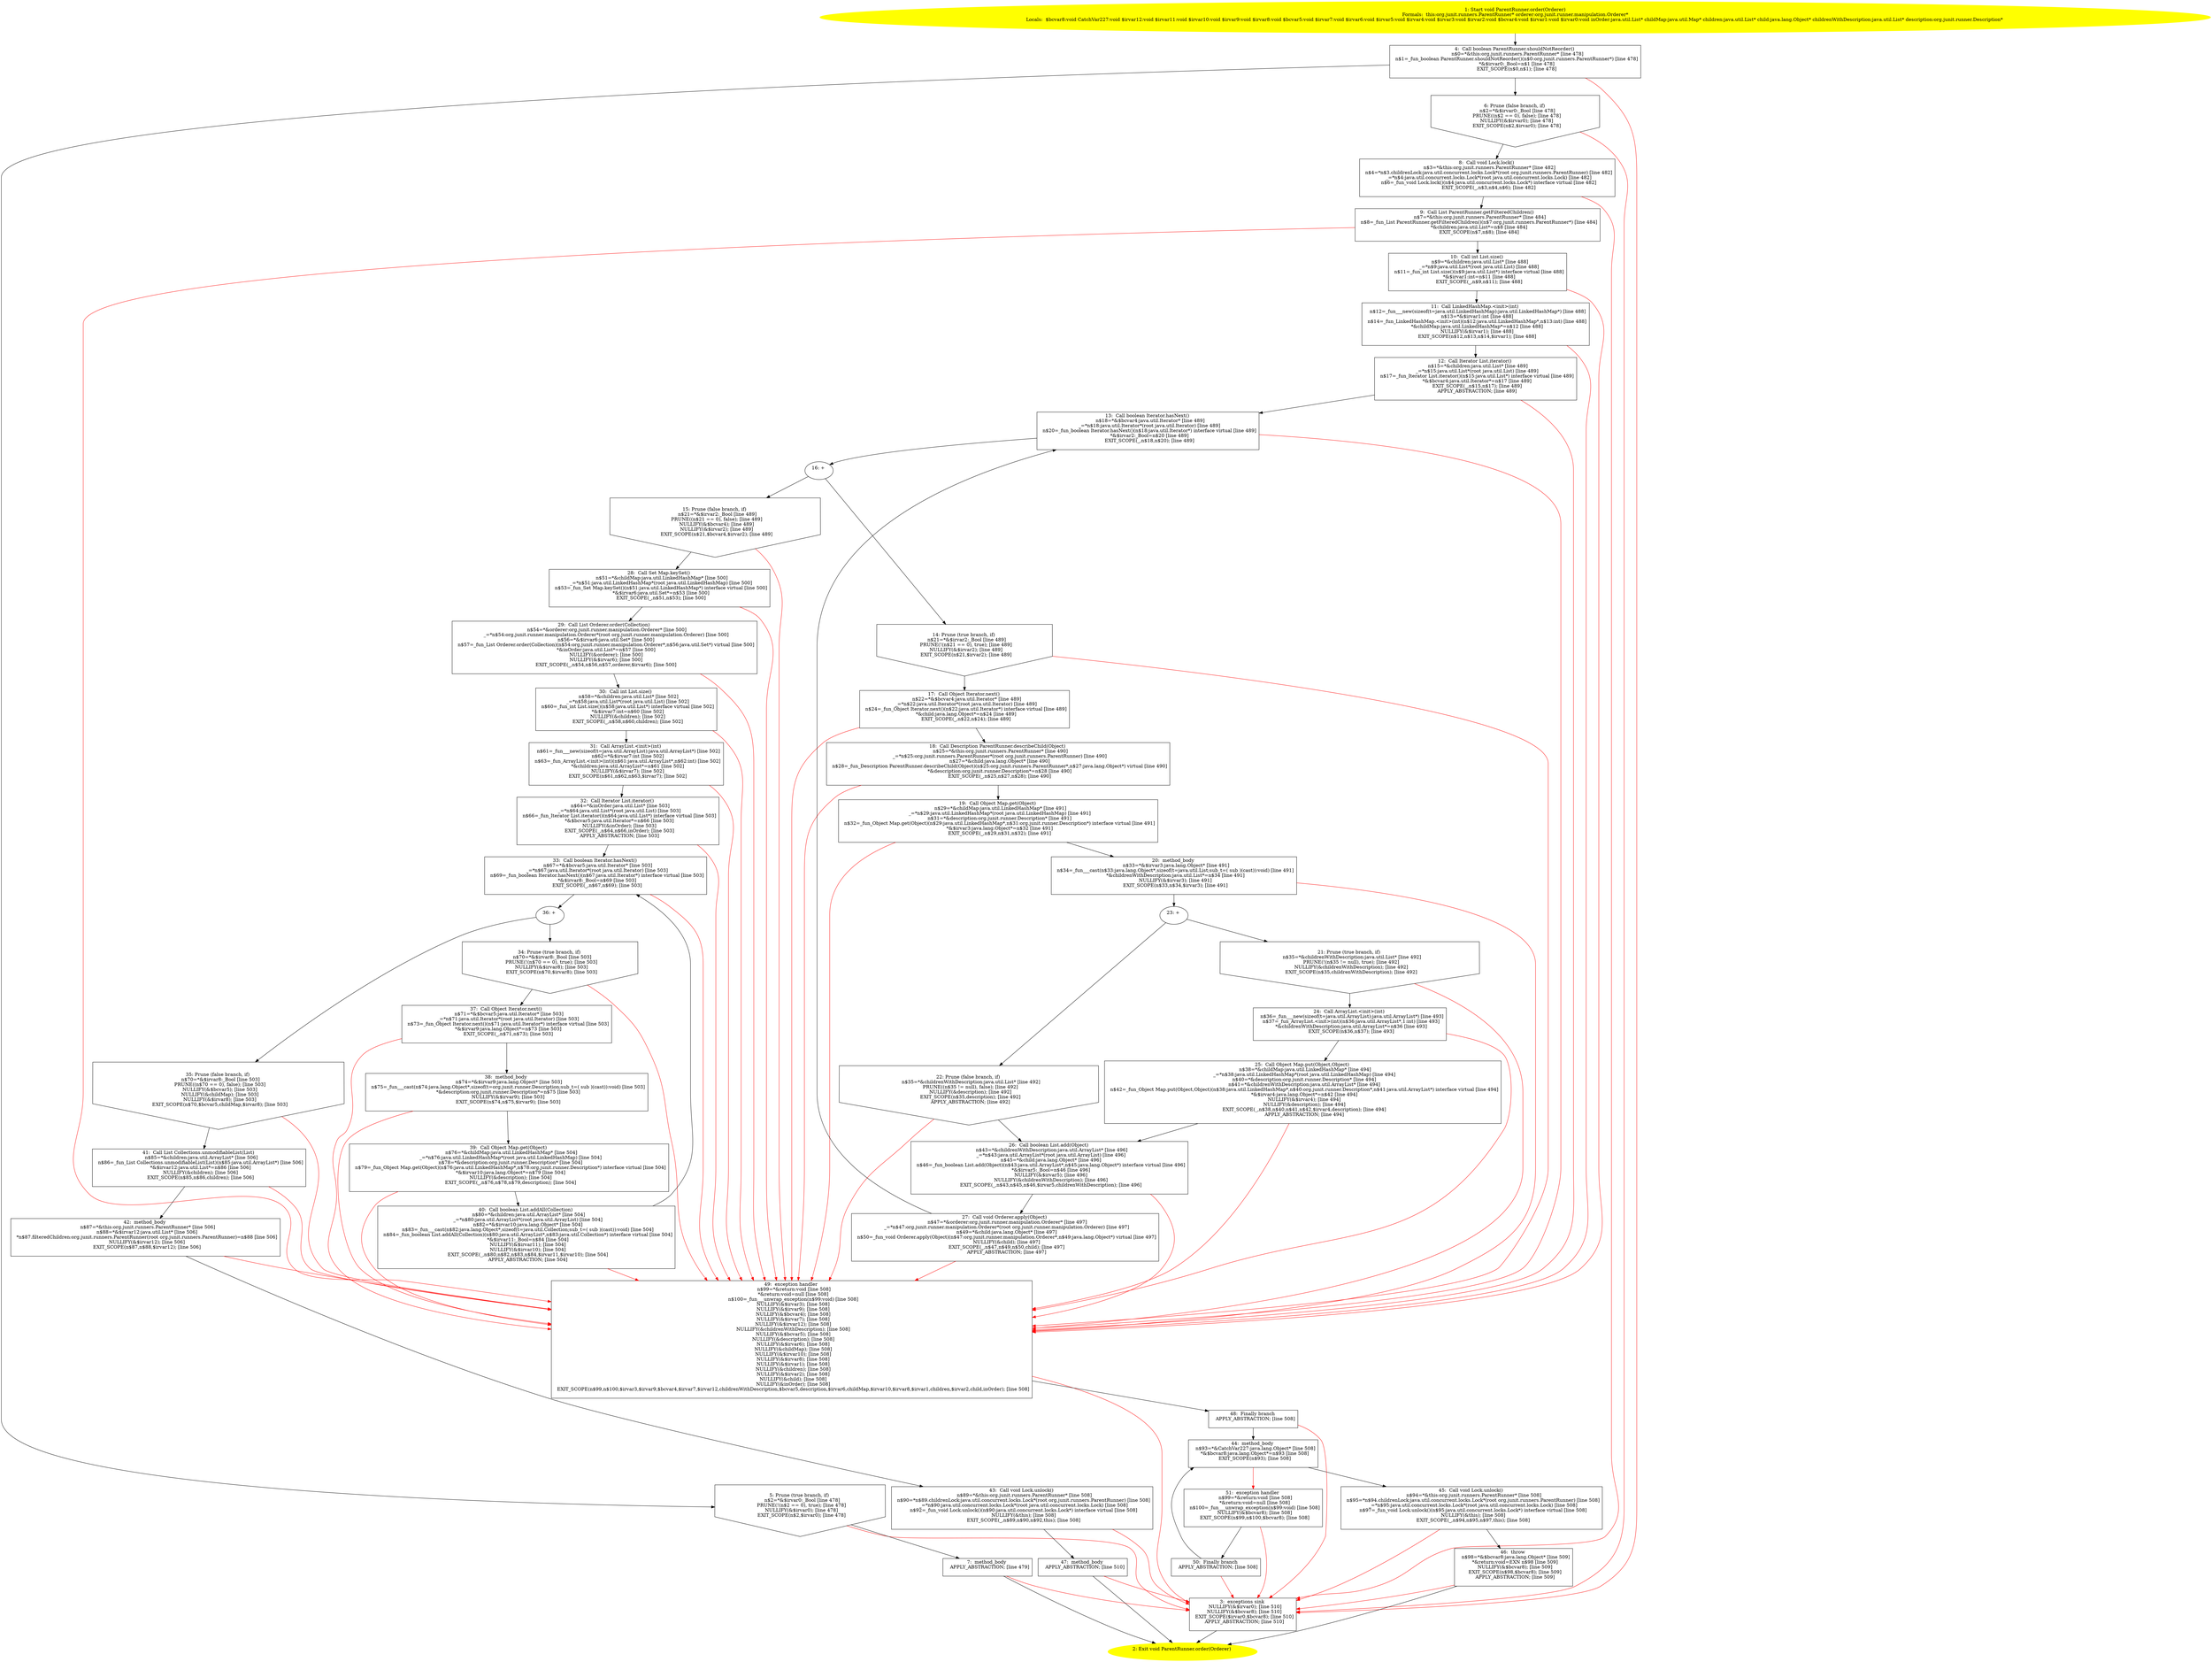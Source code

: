 /* @generated */
digraph cfg {
"org.junit.runners.ParentRunner.order(org.junit.runner.manipulation.Orderer):void.9c5dd91ccbf00e1aa514ee0bdcd49407_1" [label="1: Start void ParentRunner.order(Orderer)\nFormals:  this:org.junit.runners.ParentRunner* orderer:org.junit.runner.manipulation.Orderer*\nLocals:  $bcvar8:void CatchVar227:void $irvar12:void $irvar11:void $irvar10:void $irvar9:void $irvar8:void $bcvar5:void $irvar7:void $irvar6:void $irvar5:void $irvar4:void $irvar3:void $irvar2:void $bcvar4:void $irvar1:void $irvar0:void inOrder:java.util.List* childMap:java.util.Map* children:java.util.List* child:java.lang.Object* childrenWithDescription:java.util.List* description:org.junit.runner.Description* \n  " color=yellow style=filled]
	

	 "org.junit.runners.ParentRunner.order(org.junit.runner.manipulation.Orderer):void.9c5dd91ccbf00e1aa514ee0bdcd49407_1" -> "org.junit.runners.ParentRunner.order(org.junit.runner.manipulation.Orderer):void.9c5dd91ccbf00e1aa514ee0bdcd49407_4" ;
"org.junit.runners.ParentRunner.order(org.junit.runner.manipulation.Orderer):void.9c5dd91ccbf00e1aa514ee0bdcd49407_2" [label="2: Exit void ParentRunner.order(Orderer) \n  " color=yellow style=filled]
	

"org.junit.runners.ParentRunner.order(org.junit.runner.manipulation.Orderer):void.9c5dd91ccbf00e1aa514ee0bdcd49407_3" [label="3:  exceptions sink \n   NULLIFY(&$irvar0); [line 510]\n  NULLIFY(&$bcvar8); [line 510]\n  EXIT_SCOPE($irvar0,$bcvar8); [line 510]\n  APPLY_ABSTRACTION; [line 510]\n " shape="box"]
	

	 "org.junit.runners.ParentRunner.order(org.junit.runner.manipulation.Orderer):void.9c5dd91ccbf00e1aa514ee0bdcd49407_3" -> "org.junit.runners.ParentRunner.order(org.junit.runner.manipulation.Orderer):void.9c5dd91ccbf00e1aa514ee0bdcd49407_2" ;
"org.junit.runners.ParentRunner.order(org.junit.runner.manipulation.Orderer):void.9c5dd91ccbf00e1aa514ee0bdcd49407_4" [label="4:  Call boolean ParentRunner.shouldNotReorder() \n   n$0=*&this:org.junit.runners.ParentRunner* [line 478]\n  n$1=_fun_boolean ParentRunner.shouldNotReorder()(n$0:org.junit.runners.ParentRunner*) [line 478]\n  *&$irvar0:_Bool=n$1 [line 478]\n  EXIT_SCOPE(n$0,n$1); [line 478]\n " shape="box"]
	

	 "org.junit.runners.ParentRunner.order(org.junit.runner.manipulation.Orderer):void.9c5dd91ccbf00e1aa514ee0bdcd49407_4" -> "org.junit.runners.ParentRunner.order(org.junit.runner.manipulation.Orderer):void.9c5dd91ccbf00e1aa514ee0bdcd49407_5" ;
	 "org.junit.runners.ParentRunner.order(org.junit.runner.manipulation.Orderer):void.9c5dd91ccbf00e1aa514ee0bdcd49407_4" -> "org.junit.runners.ParentRunner.order(org.junit.runner.manipulation.Orderer):void.9c5dd91ccbf00e1aa514ee0bdcd49407_6" ;
	 "org.junit.runners.ParentRunner.order(org.junit.runner.manipulation.Orderer):void.9c5dd91ccbf00e1aa514ee0bdcd49407_4" -> "org.junit.runners.ParentRunner.order(org.junit.runner.manipulation.Orderer):void.9c5dd91ccbf00e1aa514ee0bdcd49407_3" [color="red" ];
"org.junit.runners.ParentRunner.order(org.junit.runner.manipulation.Orderer):void.9c5dd91ccbf00e1aa514ee0bdcd49407_5" [label="5: Prune (true branch, if) \n   n$2=*&$irvar0:_Bool [line 478]\n  PRUNE(!(n$2 == 0), true); [line 478]\n  NULLIFY(&$irvar0); [line 478]\n  EXIT_SCOPE(n$2,$irvar0); [line 478]\n " shape="invhouse"]
	

	 "org.junit.runners.ParentRunner.order(org.junit.runner.manipulation.Orderer):void.9c5dd91ccbf00e1aa514ee0bdcd49407_5" -> "org.junit.runners.ParentRunner.order(org.junit.runner.manipulation.Orderer):void.9c5dd91ccbf00e1aa514ee0bdcd49407_7" ;
	 "org.junit.runners.ParentRunner.order(org.junit.runner.manipulation.Orderer):void.9c5dd91ccbf00e1aa514ee0bdcd49407_5" -> "org.junit.runners.ParentRunner.order(org.junit.runner.manipulation.Orderer):void.9c5dd91ccbf00e1aa514ee0bdcd49407_3" [color="red" ];
"org.junit.runners.ParentRunner.order(org.junit.runner.manipulation.Orderer):void.9c5dd91ccbf00e1aa514ee0bdcd49407_6" [label="6: Prune (false branch, if) \n   n$2=*&$irvar0:_Bool [line 478]\n  PRUNE((n$2 == 0), false); [line 478]\n  NULLIFY(&$irvar0); [line 478]\n  EXIT_SCOPE(n$2,$irvar0); [line 478]\n " shape="invhouse"]
	

	 "org.junit.runners.ParentRunner.order(org.junit.runner.manipulation.Orderer):void.9c5dd91ccbf00e1aa514ee0bdcd49407_6" -> "org.junit.runners.ParentRunner.order(org.junit.runner.manipulation.Orderer):void.9c5dd91ccbf00e1aa514ee0bdcd49407_8" ;
	 "org.junit.runners.ParentRunner.order(org.junit.runner.manipulation.Orderer):void.9c5dd91ccbf00e1aa514ee0bdcd49407_6" -> "org.junit.runners.ParentRunner.order(org.junit.runner.manipulation.Orderer):void.9c5dd91ccbf00e1aa514ee0bdcd49407_3" [color="red" ];
"org.junit.runners.ParentRunner.order(org.junit.runner.manipulation.Orderer):void.9c5dd91ccbf00e1aa514ee0bdcd49407_7" [label="7:  method_body \n   APPLY_ABSTRACTION; [line 479]\n " shape="box"]
	

	 "org.junit.runners.ParentRunner.order(org.junit.runner.manipulation.Orderer):void.9c5dd91ccbf00e1aa514ee0bdcd49407_7" -> "org.junit.runners.ParentRunner.order(org.junit.runner.manipulation.Orderer):void.9c5dd91ccbf00e1aa514ee0bdcd49407_2" ;
	 "org.junit.runners.ParentRunner.order(org.junit.runner.manipulation.Orderer):void.9c5dd91ccbf00e1aa514ee0bdcd49407_7" -> "org.junit.runners.ParentRunner.order(org.junit.runner.manipulation.Orderer):void.9c5dd91ccbf00e1aa514ee0bdcd49407_3" [color="red" ];
"org.junit.runners.ParentRunner.order(org.junit.runner.manipulation.Orderer):void.9c5dd91ccbf00e1aa514ee0bdcd49407_8" [label="8:  Call void Lock.lock() \n   n$3=*&this:org.junit.runners.ParentRunner* [line 482]\n  n$4=*n$3.childrenLock:java.util.concurrent.locks.Lock*(root org.junit.runners.ParentRunner) [line 482]\n  _=*n$4:java.util.concurrent.locks.Lock*(root java.util.concurrent.locks.Lock) [line 482]\n  n$6=_fun_void Lock.lock()(n$4:java.util.concurrent.locks.Lock*) interface virtual [line 482]\n  EXIT_SCOPE(_,n$3,n$4,n$6); [line 482]\n " shape="box"]
	

	 "org.junit.runners.ParentRunner.order(org.junit.runner.manipulation.Orderer):void.9c5dd91ccbf00e1aa514ee0bdcd49407_8" -> "org.junit.runners.ParentRunner.order(org.junit.runner.manipulation.Orderer):void.9c5dd91ccbf00e1aa514ee0bdcd49407_9" ;
	 "org.junit.runners.ParentRunner.order(org.junit.runner.manipulation.Orderer):void.9c5dd91ccbf00e1aa514ee0bdcd49407_8" -> "org.junit.runners.ParentRunner.order(org.junit.runner.manipulation.Orderer):void.9c5dd91ccbf00e1aa514ee0bdcd49407_3" [color="red" ];
"org.junit.runners.ParentRunner.order(org.junit.runner.manipulation.Orderer):void.9c5dd91ccbf00e1aa514ee0bdcd49407_9" [label="9:  Call List ParentRunner.getFilteredChildren() \n   n$7=*&this:org.junit.runners.ParentRunner* [line 484]\n  n$8=_fun_List ParentRunner.getFilteredChildren()(n$7:org.junit.runners.ParentRunner*) [line 484]\n  *&children:java.util.List*=n$8 [line 484]\n  EXIT_SCOPE(n$7,n$8); [line 484]\n " shape="box"]
	

	 "org.junit.runners.ParentRunner.order(org.junit.runner.manipulation.Orderer):void.9c5dd91ccbf00e1aa514ee0bdcd49407_9" -> "org.junit.runners.ParentRunner.order(org.junit.runner.manipulation.Orderer):void.9c5dd91ccbf00e1aa514ee0bdcd49407_10" ;
	 "org.junit.runners.ParentRunner.order(org.junit.runner.manipulation.Orderer):void.9c5dd91ccbf00e1aa514ee0bdcd49407_9" -> "org.junit.runners.ParentRunner.order(org.junit.runner.manipulation.Orderer):void.9c5dd91ccbf00e1aa514ee0bdcd49407_49" [color="red" ];
"org.junit.runners.ParentRunner.order(org.junit.runner.manipulation.Orderer):void.9c5dd91ccbf00e1aa514ee0bdcd49407_10" [label="10:  Call int List.size() \n   n$9=*&children:java.util.List* [line 488]\n  _=*n$9:java.util.List*(root java.util.List) [line 488]\n  n$11=_fun_int List.size()(n$9:java.util.List*) interface virtual [line 488]\n  *&$irvar1:int=n$11 [line 488]\n  EXIT_SCOPE(_,n$9,n$11); [line 488]\n " shape="box"]
	

	 "org.junit.runners.ParentRunner.order(org.junit.runner.manipulation.Orderer):void.9c5dd91ccbf00e1aa514ee0bdcd49407_10" -> "org.junit.runners.ParentRunner.order(org.junit.runner.manipulation.Orderer):void.9c5dd91ccbf00e1aa514ee0bdcd49407_11" ;
	 "org.junit.runners.ParentRunner.order(org.junit.runner.manipulation.Orderer):void.9c5dd91ccbf00e1aa514ee0bdcd49407_10" -> "org.junit.runners.ParentRunner.order(org.junit.runner.manipulation.Orderer):void.9c5dd91ccbf00e1aa514ee0bdcd49407_49" [color="red" ];
"org.junit.runners.ParentRunner.order(org.junit.runner.manipulation.Orderer):void.9c5dd91ccbf00e1aa514ee0bdcd49407_11" [label="11:  Call LinkedHashMap.<init>(int) \n   n$12=_fun___new(sizeof(t=java.util.LinkedHashMap):java.util.LinkedHashMap*) [line 488]\n  n$13=*&$irvar1:int [line 488]\n  n$14=_fun_LinkedHashMap.<init>(int)(n$12:java.util.LinkedHashMap*,n$13:int) [line 488]\n  *&childMap:java.util.LinkedHashMap*=n$12 [line 488]\n  NULLIFY(&$irvar1); [line 488]\n  EXIT_SCOPE(n$12,n$13,n$14,$irvar1); [line 488]\n " shape="box"]
	

	 "org.junit.runners.ParentRunner.order(org.junit.runner.manipulation.Orderer):void.9c5dd91ccbf00e1aa514ee0bdcd49407_11" -> "org.junit.runners.ParentRunner.order(org.junit.runner.manipulation.Orderer):void.9c5dd91ccbf00e1aa514ee0bdcd49407_12" ;
	 "org.junit.runners.ParentRunner.order(org.junit.runner.manipulation.Orderer):void.9c5dd91ccbf00e1aa514ee0bdcd49407_11" -> "org.junit.runners.ParentRunner.order(org.junit.runner.manipulation.Orderer):void.9c5dd91ccbf00e1aa514ee0bdcd49407_49" [color="red" ];
"org.junit.runners.ParentRunner.order(org.junit.runner.manipulation.Orderer):void.9c5dd91ccbf00e1aa514ee0bdcd49407_12" [label="12:  Call Iterator List.iterator() \n   n$15=*&children:java.util.List* [line 489]\n  _=*n$15:java.util.List*(root java.util.List) [line 489]\n  n$17=_fun_Iterator List.iterator()(n$15:java.util.List*) interface virtual [line 489]\n  *&$bcvar4:java.util.Iterator*=n$17 [line 489]\n  EXIT_SCOPE(_,n$15,n$17); [line 489]\n  APPLY_ABSTRACTION; [line 489]\n " shape="box"]
	

	 "org.junit.runners.ParentRunner.order(org.junit.runner.manipulation.Orderer):void.9c5dd91ccbf00e1aa514ee0bdcd49407_12" -> "org.junit.runners.ParentRunner.order(org.junit.runner.manipulation.Orderer):void.9c5dd91ccbf00e1aa514ee0bdcd49407_13" ;
	 "org.junit.runners.ParentRunner.order(org.junit.runner.manipulation.Orderer):void.9c5dd91ccbf00e1aa514ee0bdcd49407_12" -> "org.junit.runners.ParentRunner.order(org.junit.runner.manipulation.Orderer):void.9c5dd91ccbf00e1aa514ee0bdcd49407_49" [color="red" ];
"org.junit.runners.ParentRunner.order(org.junit.runner.manipulation.Orderer):void.9c5dd91ccbf00e1aa514ee0bdcd49407_13" [label="13:  Call boolean Iterator.hasNext() \n   n$18=*&$bcvar4:java.util.Iterator* [line 489]\n  _=*n$18:java.util.Iterator*(root java.util.Iterator) [line 489]\n  n$20=_fun_boolean Iterator.hasNext()(n$18:java.util.Iterator*) interface virtual [line 489]\n  *&$irvar2:_Bool=n$20 [line 489]\n  EXIT_SCOPE(_,n$18,n$20); [line 489]\n " shape="box"]
	

	 "org.junit.runners.ParentRunner.order(org.junit.runner.manipulation.Orderer):void.9c5dd91ccbf00e1aa514ee0bdcd49407_13" -> "org.junit.runners.ParentRunner.order(org.junit.runner.manipulation.Orderer):void.9c5dd91ccbf00e1aa514ee0bdcd49407_16" ;
	 "org.junit.runners.ParentRunner.order(org.junit.runner.manipulation.Orderer):void.9c5dd91ccbf00e1aa514ee0bdcd49407_13" -> "org.junit.runners.ParentRunner.order(org.junit.runner.manipulation.Orderer):void.9c5dd91ccbf00e1aa514ee0bdcd49407_49" [color="red" ];
"org.junit.runners.ParentRunner.order(org.junit.runner.manipulation.Orderer):void.9c5dd91ccbf00e1aa514ee0bdcd49407_14" [label="14: Prune (true branch, if) \n   n$21=*&$irvar2:_Bool [line 489]\n  PRUNE(!(n$21 == 0), true); [line 489]\n  NULLIFY(&$irvar2); [line 489]\n  EXIT_SCOPE(n$21,$irvar2); [line 489]\n " shape="invhouse"]
	

	 "org.junit.runners.ParentRunner.order(org.junit.runner.manipulation.Orderer):void.9c5dd91ccbf00e1aa514ee0bdcd49407_14" -> "org.junit.runners.ParentRunner.order(org.junit.runner.manipulation.Orderer):void.9c5dd91ccbf00e1aa514ee0bdcd49407_17" ;
	 "org.junit.runners.ParentRunner.order(org.junit.runner.manipulation.Orderer):void.9c5dd91ccbf00e1aa514ee0bdcd49407_14" -> "org.junit.runners.ParentRunner.order(org.junit.runner.manipulation.Orderer):void.9c5dd91ccbf00e1aa514ee0bdcd49407_49" [color="red" ];
"org.junit.runners.ParentRunner.order(org.junit.runner.manipulation.Orderer):void.9c5dd91ccbf00e1aa514ee0bdcd49407_15" [label="15: Prune (false branch, if) \n   n$21=*&$irvar2:_Bool [line 489]\n  PRUNE((n$21 == 0), false); [line 489]\n  NULLIFY(&$bcvar4); [line 489]\n  NULLIFY(&$irvar2); [line 489]\n  EXIT_SCOPE(n$21,$bcvar4,$irvar2); [line 489]\n " shape="invhouse"]
	

	 "org.junit.runners.ParentRunner.order(org.junit.runner.manipulation.Orderer):void.9c5dd91ccbf00e1aa514ee0bdcd49407_15" -> "org.junit.runners.ParentRunner.order(org.junit.runner.manipulation.Orderer):void.9c5dd91ccbf00e1aa514ee0bdcd49407_28" ;
	 "org.junit.runners.ParentRunner.order(org.junit.runner.manipulation.Orderer):void.9c5dd91ccbf00e1aa514ee0bdcd49407_15" -> "org.junit.runners.ParentRunner.order(org.junit.runner.manipulation.Orderer):void.9c5dd91ccbf00e1aa514ee0bdcd49407_49" [color="red" ];
"org.junit.runners.ParentRunner.order(org.junit.runner.manipulation.Orderer):void.9c5dd91ccbf00e1aa514ee0bdcd49407_16" [label="16: + \n  " ]
	

	 "org.junit.runners.ParentRunner.order(org.junit.runner.manipulation.Orderer):void.9c5dd91ccbf00e1aa514ee0bdcd49407_16" -> "org.junit.runners.ParentRunner.order(org.junit.runner.manipulation.Orderer):void.9c5dd91ccbf00e1aa514ee0bdcd49407_14" ;
	 "org.junit.runners.ParentRunner.order(org.junit.runner.manipulation.Orderer):void.9c5dd91ccbf00e1aa514ee0bdcd49407_16" -> "org.junit.runners.ParentRunner.order(org.junit.runner.manipulation.Orderer):void.9c5dd91ccbf00e1aa514ee0bdcd49407_15" ;
"org.junit.runners.ParentRunner.order(org.junit.runner.manipulation.Orderer):void.9c5dd91ccbf00e1aa514ee0bdcd49407_17" [label="17:  Call Object Iterator.next() \n   n$22=*&$bcvar4:java.util.Iterator* [line 489]\n  _=*n$22:java.util.Iterator*(root java.util.Iterator) [line 489]\n  n$24=_fun_Object Iterator.next()(n$22:java.util.Iterator*) interface virtual [line 489]\n  *&child:java.lang.Object*=n$24 [line 489]\n  EXIT_SCOPE(_,n$22,n$24); [line 489]\n " shape="box"]
	

	 "org.junit.runners.ParentRunner.order(org.junit.runner.manipulation.Orderer):void.9c5dd91ccbf00e1aa514ee0bdcd49407_17" -> "org.junit.runners.ParentRunner.order(org.junit.runner.manipulation.Orderer):void.9c5dd91ccbf00e1aa514ee0bdcd49407_18" ;
	 "org.junit.runners.ParentRunner.order(org.junit.runner.manipulation.Orderer):void.9c5dd91ccbf00e1aa514ee0bdcd49407_17" -> "org.junit.runners.ParentRunner.order(org.junit.runner.manipulation.Orderer):void.9c5dd91ccbf00e1aa514ee0bdcd49407_49" [color="red" ];
"org.junit.runners.ParentRunner.order(org.junit.runner.manipulation.Orderer):void.9c5dd91ccbf00e1aa514ee0bdcd49407_18" [label="18:  Call Description ParentRunner.describeChild(Object) \n   n$25=*&this:org.junit.runners.ParentRunner* [line 490]\n  _=*n$25:org.junit.runners.ParentRunner*(root org.junit.runners.ParentRunner) [line 490]\n  n$27=*&child:java.lang.Object* [line 490]\n  n$28=_fun_Description ParentRunner.describeChild(Object)(n$25:org.junit.runners.ParentRunner*,n$27:java.lang.Object*) virtual [line 490]\n  *&description:org.junit.runner.Description*=n$28 [line 490]\n  EXIT_SCOPE(_,n$25,n$27,n$28); [line 490]\n " shape="box"]
	

	 "org.junit.runners.ParentRunner.order(org.junit.runner.manipulation.Orderer):void.9c5dd91ccbf00e1aa514ee0bdcd49407_18" -> "org.junit.runners.ParentRunner.order(org.junit.runner.manipulation.Orderer):void.9c5dd91ccbf00e1aa514ee0bdcd49407_19" ;
	 "org.junit.runners.ParentRunner.order(org.junit.runner.manipulation.Orderer):void.9c5dd91ccbf00e1aa514ee0bdcd49407_18" -> "org.junit.runners.ParentRunner.order(org.junit.runner.manipulation.Orderer):void.9c5dd91ccbf00e1aa514ee0bdcd49407_49" [color="red" ];
"org.junit.runners.ParentRunner.order(org.junit.runner.manipulation.Orderer):void.9c5dd91ccbf00e1aa514ee0bdcd49407_19" [label="19:  Call Object Map.get(Object) \n   n$29=*&childMap:java.util.LinkedHashMap* [line 491]\n  _=*n$29:java.util.LinkedHashMap*(root java.util.LinkedHashMap) [line 491]\n  n$31=*&description:org.junit.runner.Description* [line 491]\n  n$32=_fun_Object Map.get(Object)(n$29:java.util.LinkedHashMap*,n$31:org.junit.runner.Description*) interface virtual [line 491]\n  *&$irvar3:java.lang.Object*=n$32 [line 491]\n  EXIT_SCOPE(_,n$29,n$31,n$32); [line 491]\n " shape="box"]
	

	 "org.junit.runners.ParentRunner.order(org.junit.runner.manipulation.Orderer):void.9c5dd91ccbf00e1aa514ee0bdcd49407_19" -> "org.junit.runners.ParentRunner.order(org.junit.runner.manipulation.Orderer):void.9c5dd91ccbf00e1aa514ee0bdcd49407_20" ;
	 "org.junit.runners.ParentRunner.order(org.junit.runner.manipulation.Orderer):void.9c5dd91ccbf00e1aa514ee0bdcd49407_19" -> "org.junit.runners.ParentRunner.order(org.junit.runner.manipulation.Orderer):void.9c5dd91ccbf00e1aa514ee0bdcd49407_49" [color="red" ];
"org.junit.runners.ParentRunner.order(org.junit.runner.manipulation.Orderer):void.9c5dd91ccbf00e1aa514ee0bdcd49407_20" [label="20:  method_body \n   n$33=*&$irvar3:java.lang.Object* [line 491]\n  n$34=_fun___cast(n$33:java.lang.Object*,sizeof(t=java.util.List;sub_t=( sub )(cast)):void) [line 491]\n  *&childrenWithDescription:java.util.List*=n$34 [line 491]\n  NULLIFY(&$irvar3); [line 491]\n  EXIT_SCOPE(n$33,n$34,$irvar3); [line 491]\n " shape="box"]
	

	 "org.junit.runners.ParentRunner.order(org.junit.runner.manipulation.Orderer):void.9c5dd91ccbf00e1aa514ee0bdcd49407_20" -> "org.junit.runners.ParentRunner.order(org.junit.runner.manipulation.Orderer):void.9c5dd91ccbf00e1aa514ee0bdcd49407_23" ;
	 "org.junit.runners.ParentRunner.order(org.junit.runner.manipulation.Orderer):void.9c5dd91ccbf00e1aa514ee0bdcd49407_20" -> "org.junit.runners.ParentRunner.order(org.junit.runner.manipulation.Orderer):void.9c5dd91ccbf00e1aa514ee0bdcd49407_49" [color="red" ];
"org.junit.runners.ParentRunner.order(org.junit.runner.manipulation.Orderer):void.9c5dd91ccbf00e1aa514ee0bdcd49407_21" [label="21: Prune (true branch, if) \n   n$35=*&childrenWithDescription:java.util.List* [line 492]\n  PRUNE(!(n$35 != null), true); [line 492]\n  NULLIFY(&childrenWithDescription); [line 492]\n  EXIT_SCOPE(n$35,childrenWithDescription); [line 492]\n " shape="invhouse"]
	

	 "org.junit.runners.ParentRunner.order(org.junit.runner.manipulation.Orderer):void.9c5dd91ccbf00e1aa514ee0bdcd49407_21" -> "org.junit.runners.ParentRunner.order(org.junit.runner.manipulation.Orderer):void.9c5dd91ccbf00e1aa514ee0bdcd49407_24" ;
	 "org.junit.runners.ParentRunner.order(org.junit.runner.manipulation.Orderer):void.9c5dd91ccbf00e1aa514ee0bdcd49407_21" -> "org.junit.runners.ParentRunner.order(org.junit.runner.manipulation.Orderer):void.9c5dd91ccbf00e1aa514ee0bdcd49407_49" [color="red" ];
"org.junit.runners.ParentRunner.order(org.junit.runner.manipulation.Orderer):void.9c5dd91ccbf00e1aa514ee0bdcd49407_22" [label="22: Prune (false branch, if) \n   n$35=*&childrenWithDescription:java.util.List* [line 492]\n  PRUNE((n$35 != null), false); [line 492]\n  NULLIFY(&description); [line 492]\n  EXIT_SCOPE(n$35,description); [line 492]\n  APPLY_ABSTRACTION; [line 492]\n " shape="invhouse"]
	

	 "org.junit.runners.ParentRunner.order(org.junit.runner.manipulation.Orderer):void.9c5dd91ccbf00e1aa514ee0bdcd49407_22" -> "org.junit.runners.ParentRunner.order(org.junit.runner.manipulation.Orderer):void.9c5dd91ccbf00e1aa514ee0bdcd49407_26" ;
	 "org.junit.runners.ParentRunner.order(org.junit.runner.manipulation.Orderer):void.9c5dd91ccbf00e1aa514ee0bdcd49407_22" -> "org.junit.runners.ParentRunner.order(org.junit.runner.manipulation.Orderer):void.9c5dd91ccbf00e1aa514ee0bdcd49407_49" [color="red" ];
"org.junit.runners.ParentRunner.order(org.junit.runner.manipulation.Orderer):void.9c5dd91ccbf00e1aa514ee0bdcd49407_23" [label="23: + \n  " ]
	

	 "org.junit.runners.ParentRunner.order(org.junit.runner.manipulation.Orderer):void.9c5dd91ccbf00e1aa514ee0bdcd49407_23" -> "org.junit.runners.ParentRunner.order(org.junit.runner.manipulation.Orderer):void.9c5dd91ccbf00e1aa514ee0bdcd49407_21" ;
	 "org.junit.runners.ParentRunner.order(org.junit.runner.manipulation.Orderer):void.9c5dd91ccbf00e1aa514ee0bdcd49407_23" -> "org.junit.runners.ParentRunner.order(org.junit.runner.manipulation.Orderer):void.9c5dd91ccbf00e1aa514ee0bdcd49407_22" ;
"org.junit.runners.ParentRunner.order(org.junit.runner.manipulation.Orderer):void.9c5dd91ccbf00e1aa514ee0bdcd49407_24" [label="24:  Call ArrayList.<init>(int) \n   n$36=_fun___new(sizeof(t=java.util.ArrayList):java.util.ArrayList*) [line 493]\n  n$37=_fun_ArrayList.<init>(int)(n$36:java.util.ArrayList*,1:int) [line 493]\n  *&childrenWithDescription:java.util.ArrayList*=n$36 [line 493]\n  EXIT_SCOPE(n$36,n$37); [line 493]\n " shape="box"]
	

	 "org.junit.runners.ParentRunner.order(org.junit.runner.manipulation.Orderer):void.9c5dd91ccbf00e1aa514ee0bdcd49407_24" -> "org.junit.runners.ParentRunner.order(org.junit.runner.manipulation.Orderer):void.9c5dd91ccbf00e1aa514ee0bdcd49407_25" ;
	 "org.junit.runners.ParentRunner.order(org.junit.runner.manipulation.Orderer):void.9c5dd91ccbf00e1aa514ee0bdcd49407_24" -> "org.junit.runners.ParentRunner.order(org.junit.runner.manipulation.Orderer):void.9c5dd91ccbf00e1aa514ee0bdcd49407_49" [color="red" ];
"org.junit.runners.ParentRunner.order(org.junit.runner.manipulation.Orderer):void.9c5dd91ccbf00e1aa514ee0bdcd49407_25" [label="25:  Call Object Map.put(Object,Object) \n   n$38=*&childMap:java.util.LinkedHashMap* [line 494]\n  _=*n$38:java.util.LinkedHashMap*(root java.util.LinkedHashMap) [line 494]\n  n$40=*&description:org.junit.runner.Description* [line 494]\n  n$41=*&childrenWithDescription:java.util.ArrayList* [line 494]\n  n$42=_fun_Object Map.put(Object,Object)(n$38:java.util.LinkedHashMap*,n$40:org.junit.runner.Description*,n$41:java.util.ArrayList*) interface virtual [line 494]\n  *&$irvar4:java.lang.Object*=n$42 [line 494]\n  NULLIFY(&$irvar4); [line 494]\n  NULLIFY(&description); [line 494]\n  EXIT_SCOPE(_,n$38,n$40,n$41,n$42,$irvar4,description); [line 494]\n  APPLY_ABSTRACTION; [line 494]\n " shape="box"]
	

	 "org.junit.runners.ParentRunner.order(org.junit.runner.manipulation.Orderer):void.9c5dd91ccbf00e1aa514ee0bdcd49407_25" -> "org.junit.runners.ParentRunner.order(org.junit.runner.manipulation.Orderer):void.9c5dd91ccbf00e1aa514ee0bdcd49407_26" ;
	 "org.junit.runners.ParentRunner.order(org.junit.runner.manipulation.Orderer):void.9c5dd91ccbf00e1aa514ee0bdcd49407_25" -> "org.junit.runners.ParentRunner.order(org.junit.runner.manipulation.Orderer):void.9c5dd91ccbf00e1aa514ee0bdcd49407_49" [color="red" ];
"org.junit.runners.ParentRunner.order(org.junit.runner.manipulation.Orderer):void.9c5dd91ccbf00e1aa514ee0bdcd49407_26" [label="26:  Call boolean List.add(Object) \n   n$43=*&childrenWithDescription:java.util.ArrayList* [line 496]\n  _=*n$43:java.util.ArrayList*(root java.util.ArrayList) [line 496]\n  n$45=*&child:java.lang.Object* [line 496]\n  n$46=_fun_boolean List.add(Object)(n$43:java.util.ArrayList*,n$45:java.lang.Object*) interface virtual [line 496]\n  *&$irvar5:_Bool=n$46 [line 496]\n  NULLIFY(&$irvar5); [line 496]\n  NULLIFY(&childrenWithDescription); [line 496]\n  EXIT_SCOPE(_,n$43,n$45,n$46,$irvar5,childrenWithDescription); [line 496]\n " shape="box"]
	

	 "org.junit.runners.ParentRunner.order(org.junit.runner.manipulation.Orderer):void.9c5dd91ccbf00e1aa514ee0bdcd49407_26" -> "org.junit.runners.ParentRunner.order(org.junit.runner.manipulation.Orderer):void.9c5dd91ccbf00e1aa514ee0bdcd49407_27" ;
	 "org.junit.runners.ParentRunner.order(org.junit.runner.manipulation.Orderer):void.9c5dd91ccbf00e1aa514ee0bdcd49407_26" -> "org.junit.runners.ParentRunner.order(org.junit.runner.manipulation.Orderer):void.9c5dd91ccbf00e1aa514ee0bdcd49407_49" [color="red" ];
"org.junit.runners.ParentRunner.order(org.junit.runner.manipulation.Orderer):void.9c5dd91ccbf00e1aa514ee0bdcd49407_27" [label="27:  Call void Orderer.apply(Object) \n   n$47=*&orderer:org.junit.runner.manipulation.Orderer* [line 497]\n  _=*n$47:org.junit.runner.manipulation.Orderer*(root org.junit.runner.manipulation.Orderer) [line 497]\n  n$49=*&child:java.lang.Object* [line 497]\n  n$50=_fun_void Orderer.apply(Object)(n$47:org.junit.runner.manipulation.Orderer*,n$49:java.lang.Object*) virtual [line 497]\n  NULLIFY(&child); [line 497]\n  EXIT_SCOPE(_,n$47,n$49,n$50,child); [line 497]\n  APPLY_ABSTRACTION; [line 497]\n " shape="box"]
	

	 "org.junit.runners.ParentRunner.order(org.junit.runner.manipulation.Orderer):void.9c5dd91ccbf00e1aa514ee0bdcd49407_27" -> "org.junit.runners.ParentRunner.order(org.junit.runner.manipulation.Orderer):void.9c5dd91ccbf00e1aa514ee0bdcd49407_13" ;
	 "org.junit.runners.ParentRunner.order(org.junit.runner.manipulation.Orderer):void.9c5dd91ccbf00e1aa514ee0bdcd49407_27" -> "org.junit.runners.ParentRunner.order(org.junit.runner.manipulation.Orderer):void.9c5dd91ccbf00e1aa514ee0bdcd49407_49" [color="red" ];
"org.junit.runners.ParentRunner.order(org.junit.runner.manipulation.Orderer):void.9c5dd91ccbf00e1aa514ee0bdcd49407_28" [label="28:  Call Set Map.keySet() \n   n$51=*&childMap:java.util.LinkedHashMap* [line 500]\n  _=*n$51:java.util.LinkedHashMap*(root java.util.LinkedHashMap) [line 500]\n  n$53=_fun_Set Map.keySet()(n$51:java.util.LinkedHashMap*) interface virtual [line 500]\n  *&$irvar6:java.util.Set*=n$53 [line 500]\n  EXIT_SCOPE(_,n$51,n$53); [line 500]\n " shape="box"]
	

	 "org.junit.runners.ParentRunner.order(org.junit.runner.manipulation.Orderer):void.9c5dd91ccbf00e1aa514ee0bdcd49407_28" -> "org.junit.runners.ParentRunner.order(org.junit.runner.manipulation.Orderer):void.9c5dd91ccbf00e1aa514ee0bdcd49407_29" ;
	 "org.junit.runners.ParentRunner.order(org.junit.runner.manipulation.Orderer):void.9c5dd91ccbf00e1aa514ee0bdcd49407_28" -> "org.junit.runners.ParentRunner.order(org.junit.runner.manipulation.Orderer):void.9c5dd91ccbf00e1aa514ee0bdcd49407_49" [color="red" ];
"org.junit.runners.ParentRunner.order(org.junit.runner.manipulation.Orderer):void.9c5dd91ccbf00e1aa514ee0bdcd49407_29" [label="29:  Call List Orderer.order(Collection) \n   n$54=*&orderer:org.junit.runner.manipulation.Orderer* [line 500]\n  _=*n$54:org.junit.runner.manipulation.Orderer*(root org.junit.runner.manipulation.Orderer) [line 500]\n  n$56=*&$irvar6:java.util.Set* [line 500]\n  n$57=_fun_List Orderer.order(Collection)(n$54:org.junit.runner.manipulation.Orderer*,n$56:java.util.Set*) virtual [line 500]\n  *&inOrder:java.util.List*=n$57 [line 500]\n  NULLIFY(&orderer); [line 500]\n  NULLIFY(&$irvar6); [line 500]\n  EXIT_SCOPE(_,n$54,n$56,n$57,orderer,$irvar6); [line 500]\n " shape="box"]
	

	 "org.junit.runners.ParentRunner.order(org.junit.runner.manipulation.Orderer):void.9c5dd91ccbf00e1aa514ee0bdcd49407_29" -> "org.junit.runners.ParentRunner.order(org.junit.runner.manipulation.Orderer):void.9c5dd91ccbf00e1aa514ee0bdcd49407_30" ;
	 "org.junit.runners.ParentRunner.order(org.junit.runner.manipulation.Orderer):void.9c5dd91ccbf00e1aa514ee0bdcd49407_29" -> "org.junit.runners.ParentRunner.order(org.junit.runner.manipulation.Orderer):void.9c5dd91ccbf00e1aa514ee0bdcd49407_49" [color="red" ];
"org.junit.runners.ParentRunner.order(org.junit.runner.manipulation.Orderer):void.9c5dd91ccbf00e1aa514ee0bdcd49407_30" [label="30:  Call int List.size() \n   n$58=*&children:java.util.List* [line 502]\n  _=*n$58:java.util.List*(root java.util.List) [line 502]\n  n$60=_fun_int List.size()(n$58:java.util.List*) interface virtual [line 502]\n  *&$irvar7:int=n$60 [line 502]\n  NULLIFY(&children); [line 502]\n  EXIT_SCOPE(_,n$58,n$60,children); [line 502]\n " shape="box"]
	

	 "org.junit.runners.ParentRunner.order(org.junit.runner.manipulation.Orderer):void.9c5dd91ccbf00e1aa514ee0bdcd49407_30" -> "org.junit.runners.ParentRunner.order(org.junit.runner.manipulation.Orderer):void.9c5dd91ccbf00e1aa514ee0bdcd49407_31" ;
	 "org.junit.runners.ParentRunner.order(org.junit.runner.manipulation.Orderer):void.9c5dd91ccbf00e1aa514ee0bdcd49407_30" -> "org.junit.runners.ParentRunner.order(org.junit.runner.manipulation.Orderer):void.9c5dd91ccbf00e1aa514ee0bdcd49407_49" [color="red" ];
"org.junit.runners.ParentRunner.order(org.junit.runner.manipulation.Orderer):void.9c5dd91ccbf00e1aa514ee0bdcd49407_31" [label="31:  Call ArrayList.<init>(int) \n   n$61=_fun___new(sizeof(t=java.util.ArrayList):java.util.ArrayList*) [line 502]\n  n$62=*&$irvar7:int [line 502]\n  n$63=_fun_ArrayList.<init>(int)(n$61:java.util.ArrayList*,n$62:int) [line 502]\n  *&children:java.util.ArrayList*=n$61 [line 502]\n  NULLIFY(&$irvar7); [line 502]\n  EXIT_SCOPE(n$61,n$62,n$63,$irvar7); [line 502]\n " shape="box"]
	

	 "org.junit.runners.ParentRunner.order(org.junit.runner.manipulation.Orderer):void.9c5dd91ccbf00e1aa514ee0bdcd49407_31" -> "org.junit.runners.ParentRunner.order(org.junit.runner.manipulation.Orderer):void.9c5dd91ccbf00e1aa514ee0bdcd49407_32" ;
	 "org.junit.runners.ParentRunner.order(org.junit.runner.manipulation.Orderer):void.9c5dd91ccbf00e1aa514ee0bdcd49407_31" -> "org.junit.runners.ParentRunner.order(org.junit.runner.manipulation.Orderer):void.9c5dd91ccbf00e1aa514ee0bdcd49407_49" [color="red" ];
"org.junit.runners.ParentRunner.order(org.junit.runner.manipulation.Orderer):void.9c5dd91ccbf00e1aa514ee0bdcd49407_32" [label="32:  Call Iterator List.iterator() \n   n$64=*&inOrder:java.util.List* [line 503]\n  _=*n$64:java.util.List*(root java.util.List) [line 503]\n  n$66=_fun_Iterator List.iterator()(n$64:java.util.List*) interface virtual [line 503]\n  *&$bcvar5:java.util.Iterator*=n$66 [line 503]\n  NULLIFY(&inOrder); [line 503]\n  EXIT_SCOPE(_,n$64,n$66,inOrder); [line 503]\n  APPLY_ABSTRACTION; [line 503]\n " shape="box"]
	

	 "org.junit.runners.ParentRunner.order(org.junit.runner.manipulation.Orderer):void.9c5dd91ccbf00e1aa514ee0bdcd49407_32" -> "org.junit.runners.ParentRunner.order(org.junit.runner.manipulation.Orderer):void.9c5dd91ccbf00e1aa514ee0bdcd49407_33" ;
	 "org.junit.runners.ParentRunner.order(org.junit.runner.manipulation.Orderer):void.9c5dd91ccbf00e1aa514ee0bdcd49407_32" -> "org.junit.runners.ParentRunner.order(org.junit.runner.manipulation.Orderer):void.9c5dd91ccbf00e1aa514ee0bdcd49407_49" [color="red" ];
"org.junit.runners.ParentRunner.order(org.junit.runner.manipulation.Orderer):void.9c5dd91ccbf00e1aa514ee0bdcd49407_33" [label="33:  Call boolean Iterator.hasNext() \n   n$67=*&$bcvar5:java.util.Iterator* [line 503]\n  _=*n$67:java.util.Iterator*(root java.util.Iterator) [line 503]\n  n$69=_fun_boolean Iterator.hasNext()(n$67:java.util.Iterator*) interface virtual [line 503]\n  *&$irvar8:_Bool=n$69 [line 503]\n  EXIT_SCOPE(_,n$67,n$69); [line 503]\n " shape="box"]
	

	 "org.junit.runners.ParentRunner.order(org.junit.runner.manipulation.Orderer):void.9c5dd91ccbf00e1aa514ee0bdcd49407_33" -> "org.junit.runners.ParentRunner.order(org.junit.runner.manipulation.Orderer):void.9c5dd91ccbf00e1aa514ee0bdcd49407_36" ;
	 "org.junit.runners.ParentRunner.order(org.junit.runner.manipulation.Orderer):void.9c5dd91ccbf00e1aa514ee0bdcd49407_33" -> "org.junit.runners.ParentRunner.order(org.junit.runner.manipulation.Orderer):void.9c5dd91ccbf00e1aa514ee0bdcd49407_49" [color="red" ];
"org.junit.runners.ParentRunner.order(org.junit.runner.manipulation.Orderer):void.9c5dd91ccbf00e1aa514ee0bdcd49407_34" [label="34: Prune (true branch, if) \n   n$70=*&$irvar8:_Bool [line 503]\n  PRUNE(!(n$70 == 0), true); [line 503]\n  NULLIFY(&$irvar8); [line 503]\n  EXIT_SCOPE(n$70,$irvar8); [line 503]\n " shape="invhouse"]
	

	 "org.junit.runners.ParentRunner.order(org.junit.runner.manipulation.Orderer):void.9c5dd91ccbf00e1aa514ee0bdcd49407_34" -> "org.junit.runners.ParentRunner.order(org.junit.runner.manipulation.Orderer):void.9c5dd91ccbf00e1aa514ee0bdcd49407_37" ;
	 "org.junit.runners.ParentRunner.order(org.junit.runner.manipulation.Orderer):void.9c5dd91ccbf00e1aa514ee0bdcd49407_34" -> "org.junit.runners.ParentRunner.order(org.junit.runner.manipulation.Orderer):void.9c5dd91ccbf00e1aa514ee0bdcd49407_49" [color="red" ];
"org.junit.runners.ParentRunner.order(org.junit.runner.manipulation.Orderer):void.9c5dd91ccbf00e1aa514ee0bdcd49407_35" [label="35: Prune (false branch, if) \n   n$70=*&$irvar8:_Bool [line 503]\n  PRUNE((n$70 == 0), false); [line 503]\n  NULLIFY(&$bcvar5); [line 503]\n  NULLIFY(&childMap); [line 503]\n  NULLIFY(&$irvar8); [line 503]\n  EXIT_SCOPE(n$70,$bcvar5,childMap,$irvar8); [line 503]\n " shape="invhouse"]
	

	 "org.junit.runners.ParentRunner.order(org.junit.runner.manipulation.Orderer):void.9c5dd91ccbf00e1aa514ee0bdcd49407_35" -> "org.junit.runners.ParentRunner.order(org.junit.runner.manipulation.Orderer):void.9c5dd91ccbf00e1aa514ee0bdcd49407_41" ;
	 "org.junit.runners.ParentRunner.order(org.junit.runner.manipulation.Orderer):void.9c5dd91ccbf00e1aa514ee0bdcd49407_35" -> "org.junit.runners.ParentRunner.order(org.junit.runner.manipulation.Orderer):void.9c5dd91ccbf00e1aa514ee0bdcd49407_49" [color="red" ];
"org.junit.runners.ParentRunner.order(org.junit.runner.manipulation.Orderer):void.9c5dd91ccbf00e1aa514ee0bdcd49407_36" [label="36: + \n  " ]
	

	 "org.junit.runners.ParentRunner.order(org.junit.runner.manipulation.Orderer):void.9c5dd91ccbf00e1aa514ee0bdcd49407_36" -> "org.junit.runners.ParentRunner.order(org.junit.runner.manipulation.Orderer):void.9c5dd91ccbf00e1aa514ee0bdcd49407_34" ;
	 "org.junit.runners.ParentRunner.order(org.junit.runner.manipulation.Orderer):void.9c5dd91ccbf00e1aa514ee0bdcd49407_36" -> "org.junit.runners.ParentRunner.order(org.junit.runner.manipulation.Orderer):void.9c5dd91ccbf00e1aa514ee0bdcd49407_35" ;
"org.junit.runners.ParentRunner.order(org.junit.runner.manipulation.Orderer):void.9c5dd91ccbf00e1aa514ee0bdcd49407_37" [label="37:  Call Object Iterator.next() \n   n$71=*&$bcvar5:java.util.Iterator* [line 503]\n  _=*n$71:java.util.Iterator*(root java.util.Iterator) [line 503]\n  n$73=_fun_Object Iterator.next()(n$71:java.util.Iterator*) interface virtual [line 503]\n  *&$irvar9:java.lang.Object*=n$73 [line 503]\n  EXIT_SCOPE(_,n$71,n$73); [line 503]\n " shape="box"]
	

	 "org.junit.runners.ParentRunner.order(org.junit.runner.manipulation.Orderer):void.9c5dd91ccbf00e1aa514ee0bdcd49407_37" -> "org.junit.runners.ParentRunner.order(org.junit.runner.manipulation.Orderer):void.9c5dd91ccbf00e1aa514ee0bdcd49407_38" ;
	 "org.junit.runners.ParentRunner.order(org.junit.runner.manipulation.Orderer):void.9c5dd91ccbf00e1aa514ee0bdcd49407_37" -> "org.junit.runners.ParentRunner.order(org.junit.runner.manipulation.Orderer):void.9c5dd91ccbf00e1aa514ee0bdcd49407_49" [color="red" ];
"org.junit.runners.ParentRunner.order(org.junit.runner.manipulation.Orderer):void.9c5dd91ccbf00e1aa514ee0bdcd49407_38" [label="38:  method_body \n   n$74=*&$irvar9:java.lang.Object* [line 503]\n  n$75=_fun___cast(n$74:java.lang.Object*,sizeof(t=org.junit.runner.Description;sub_t=( sub )(cast)):void) [line 503]\n  *&description:org.junit.runner.Description*=n$75 [line 503]\n  NULLIFY(&$irvar9); [line 503]\n  EXIT_SCOPE(n$74,n$75,$irvar9); [line 503]\n " shape="box"]
	

	 "org.junit.runners.ParentRunner.order(org.junit.runner.manipulation.Orderer):void.9c5dd91ccbf00e1aa514ee0bdcd49407_38" -> "org.junit.runners.ParentRunner.order(org.junit.runner.manipulation.Orderer):void.9c5dd91ccbf00e1aa514ee0bdcd49407_39" ;
	 "org.junit.runners.ParentRunner.order(org.junit.runner.manipulation.Orderer):void.9c5dd91ccbf00e1aa514ee0bdcd49407_38" -> "org.junit.runners.ParentRunner.order(org.junit.runner.manipulation.Orderer):void.9c5dd91ccbf00e1aa514ee0bdcd49407_49" [color="red" ];
"org.junit.runners.ParentRunner.order(org.junit.runner.manipulation.Orderer):void.9c5dd91ccbf00e1aa514ee0bdcd49407_39" [label="39:  Call Object Map.get(Object) \n   n$76=*&childMap:java.util.LinkedHashMap* [line 504]\n  _=*n$76:java.util.LinkedHashMap*(root java.util.LinkedHashMap) [line 504]\n  n$78=*&description:org.junit.runner.Description* [line 504]\n  n$79=_fun_Object Map.get(Object)(n$76:java.util.LinkedHashMap*,n$78:org.junit.runner.Description*) interface virtual [line 504]\n  *&$irvar10:java.lang.Object*=n$79 [line 504]\n  NULLIFY(&description); [line 504]\n  EXIT_SCOPE(_,n$76,n$78,n$79,description); [line 504]\n " shape="box"]
	

	 "org.junit.runners.ParentRunner.order(org.junit.runner.manipulation.Orderer):void.9c5dd91ccbf00e1aa514ee0bdcd49407_39" -> "org.junit.runners.ParentRunner.order(org.junit.runner.manipulation.Orderer):void.9c5dd91ccbf00e1aa514ee0bdcd49407_40" ;
	 "org.junit.runners.ParentRunner.order(org.junit.runner.manipulation.Orderer):void.9c5dd91ccbf00e1aa514ee0bdcd49407_39" -> "org.junit.runners.ParentRunner.order(org.junit.runner.manipulation.Orderer):void.9c5dd91ccbf00e1aa514ee0bdcd49407_49" [color="red" ];
"org.junit.runners.ParentRunner.order(org.junit.runner.manipulation.Orderer):void.9c5dd91ccbf00e1aa514ee0bdcd49407_40" [label="40:  Call boolean List.addAll(Collection) \n   n$80=*&children:java.util.ArrayList* [line 504]\n  _=*n$80:java.util.ArrayList*(root java.util.ArrayList) [line 504]\n  n$82=*&$irvar10:java.lang.Object* [line 504]\n  n$83=_fun___cast(n$82:java.lang.Object*,sizeof(t=java.util.Collection;sub_t=( sub )(cast)):void) [line 504]\n  n$84=_fun_boolean List.addAll(Collection)(n$80:java.util.ArrayList*,n$83:java.util.Collection*) interface virtual [line 504]\n  *&$irvar11:_Bool=n$84 [line 504]\n  NULLIFY(&$irvar11); [line 504]\n  NULLIFY(&$irvar10); [line 504]\n  EXIT_SCOPE(_,n$80,n$82,n$83,n$84,$irvar11,$irvar10); [line 504]\n  APPLY_ABSTRACTION; [line 504]\n " shape="box"]
	

	 "org.junit.runners.ParentRunner.order(org.junit.runner.manipulation.Orderer):void.9c5dd91ccbf00e1aa514ee0bdcd49407_40" -> "org.junit.runners.ParentRunner.order(org.junit.runner.manipulation.Orderer):void.9c5dd91ccbf00e1aa514ee0bdcd49407_33" ;
	 "org.junit.runners.ParentRunner.order(org.junit.runner.manipulation.Orderer):void.9c5dd91ccbf00e1aa514ee0bdcd49407_40" -> "org.junit.runners.ParentRunner.order(org.junit.runner.manipulation.Orderer):void.9c5dd91ccbf00e1aa514ee0bdcd49407_49" [color="red" ];
"org.junit.runners.ParentRunner.order(org.junit.runner.manipulation.Orderer):void.9c5dd91ccbf00e1aa514ee0bdcd49407_41" [label="41:  Call List Collections.unmodifiableList(List) \n   n$85=*&children:java.util.ArrayList* [line 506]\n  n$86=_fun_List Collections.unmodifiableList(List)(n$85:java.util.ArrayList*) [line 506]\n  *&$irvar12:java.util.List*=n$86 [line 506]\n  NULLIFY(&children); [line 506]\n  EXIT_SCOPE(n$85,n$86,children); [line 506]\n " shape="box"]
	

	 "org.junit.runners.ParentRunner.order(org.junit.runner.manipulation.Orderer):void.9c5dd91ccbf00e1aa514ee0bdcd49407_41" -> "org.junit.runners.ParentRunner.order(org.junit.runner.manipulation.Orderer):void.9c5dd91ccbf00e1aa514ee0bdcd49407_42" ;
	 "org.junit.runners.ParentRunner.order(org.junit.runner.manipulation.Orderer):void.9c5dd91ccbf00e1aa514ee0bdcd49407_41" -> "org.junit.runners.ParentRunner.order(org.junit.runner.manipulation.Orderer):void.9c5dd91ccbf00e1aa514ee0bdcd49407_49" [color="red" ];
"org.junit.runners.ParentRunner.order(org.junit.runner.manipulation.Orderer):void.9c5dd91ccbf00e1aa514ee0bdcd49407_42" [label="42:  method_body \n   n$87=*&this:org.junit.runners.ParentRunner* [line 506]\n  n$88=*&$irvar12:java.util.List* [line 506]\n  *n$87.filteredChildren:org.junit.runners.ParentRunner(root org.junit.runners.ParentRunner)=n$88 [line 506]\n  NULLIFY(&$irvar12); [line 506]\n  EXIT_SCOPE(n$87,n$88,$irvar12); [line 506]\n " shape="box"]
	

	 "org.junit.runners.ParentRunner.order(org.junit.runner.manipulation.Orderer):void.9c5dd91ccbf00e1aa514ee0bdcd49407_42" -> "org.junit.runners.ParentRunner.order(org.junit.runner.manipulation.Orderer):void.9c5dd91ccbf00e1aa514ee0bdcd49407_43" ;
	 "org.junit.runners.ParentRunner.order(org.junit.runner.manipulation.Orderer):void.9c5dd91ccbf00e1aa514ee0bdcd49407_42" -> "org.junit.runners.ParentRunner.order(org.junit.runner.manipulation.Orderer):void.9c5dd91ccbf00e1aa514ee0bdcd49407_49" [color="red" ];
"org.junit.runners.ParentRunner.order(org.junit.runner.manipulation.Orderer):void.9c5dd91ccbf00e1aa514ee0bdcd49407_43" [label="43:  Call void Lock.unlock() \n   n$89=*&this:org.junit.runners.ParentRunner* [line 508]\n  n$90=*n$89.childrenLock:java.util.concurrent.locks.Lock*(root org.junit.runners.ParentRunner) [line 508]\n  _=*n$90:java.util.concurrent.locks.Lock*(root java.util.concurrent.locks.Lock) [line 508]\n  n$92=_fun_void Lock.unlock()(n$90:java.util.concurrent.locks.Lock*) interface virtual [line 508]\n  NULLIFY(&this); [line 508]\n  EXIT_SCOPE(_,n$89,n$90,n$92,this); [line 508]\n " shape="box"]
	

	 "org.junit.runners.ParentRunner.order(org.junit.runner.manipulation.Orderer):void.9c5dd91ccbf00e1aa514ee0bdcd49407_43" -> "org.junit.runners.ParentRunner.order(org.junit.runner.manipulation.Orderer):void.9c5dd91ccbf00e1aa514ee0bdcd49407_47" ;
	 "org.junit.runners.ParentRunner.order(org.junit.runner.manipulation.Orderer):void.9c5dd91ccbf00e1aa514ee0bdcd49407_43" -> "org.junit.runners.ParentRunner.order(org.junit.runner.manipulation.Orderer):void.9c5dd91ccbf00e1aa514ee0bdcd49407_3" [color="red" ];
"org.junit.runners.ParentRunner.order(org.junit.runner.manipulation.Orderer):void.9c5dd91ccbf00e1aa514ee0bdcd49407_44" [label="44:  method_body \n   n$93=*&CatchVar227:java.lang.Object* [line 508]\n  *&$bcvar8:java.lang.Object*=n$93 [line 508]\n  EXIT_SCOPE(n$93); [line 508]\n " shape="box"]
	

	 "org.junit.runners.ParentRunner.order(org.junit.runner.manipulation.Orderer):void.9c5dd91ccbf00e1aa514ee0bdcd49407_44" -> "org.junit.runners.ParentRunner.order(org.junit.runner.manipulation.Orderer):void.9c5dd91ccbf00e1aa514ee0bdcd49407_45" ;
	 "org.junit.runners.ParentRunner.order(org.junit.runner.manipulation.Orderer):void.9c5dd91ccbf00e1aa514ee0bdcd49407_44" -> "org.junit.runners.ParentRunner.order(org.junit.runner.manipulation.Orderer):void.9c5dd91ccbf00e1aa514ee0bdcd49407_51" [color="red" ];
"org.junit.runners.ParentRunner.order(org.junit.runner.manipulation.Orderer):void.9c5dd91ccbf00e1aa514ee0bdcd49407_45" [label="45:  Call void Lock.unlock() \n   n$94=*&this:org.junit.runners.ParentRunner* [line 508]\n  n$95=*n$94.childrenLock:java.util.concurrent.locks.Lock*(root org.junit.runners.ParentRunner) [line 508]\n  _=*n$95:java.util.concurrent.locks.Lock*(root java.util.concurrent.locks.Lock) [line 508]\n  n$97=_fun_void Lock.unlock()(n$95:java.util.concurrent.locks.Lock*) interface virtual [line 508]\n  NULLIFY(&this); [line 508]\n  EXIT_SCOPE(_,n$94,n$95,n$97,this); [line 508]\n " shape="box"]
	

	 "org.junit.runners.ParentRunner.order(org.junit.runner.manipulation.Orderer):void.9c5dd91ccbf00e1aa514ee0bdcd49407_45" -> "org.junit.runners.ParentRunner.order(org.junit.runner.manipulation.Orderer):void.9c5dd91ccbf00e1aa514ee0bdcd49407_46" ;
	 "org.junit.runners.ParentRunner.order(org.junit.runner.manipulation.Orderer):void.9c5dd91ccbf00e1aa514ee0bdcd49407_45" -> "org.junit.runners.ParentRunner.order(org.junit.runner.manipulation.Orderer):void.9c5dd91ccbf00e1aa514ee0bdcd49407_3" [color="red" ];
"org.junit.runners.ParentRunner.order(org.junit.runner.manipulation.Orderer):void.9c5dd91ccbf00e1aa514ee0bdcd49407_46" [label="46:  throw \n   n$98=*&$bcvar8:java.lang.Object* [line 509]\n  *&return:void=EXN n$98 [line 509]\n  NULLIFY(&$bcvar8); [line 509]\n  EXIT_SCOPE(n$98,$bcvar8); [line 509]\n  APPLY_ABSTRACTION; [line 509]\n " shape="box"]
	

	 "org.junit.runners.ParentRunner.order(org.junit.runner.manipulation.Orderer):void.9c5dd91ccbf00e1aa514ee0bdcd49407_46" -> "org.junit.runners.ParentRunner.order(org.junit.runner.manipulation.Orderer):void.9c5dd91ccbf00e1aa514ee0bdcd49407_2" ;
	 "org.junit.runners.ParentRunner.order(org.junit.runner.manipulation.Orderer):void.9c5dd91ccbf00e1aa514ee0bdcd49407_46" -> "org.junit.runners.ParentRunner.order(org.junit.runner.manipulation.Orderer):void.9c5dd91ccbf00e1aa514ee0bdcd49407_3" [color="red" ];
"org.junit.runners.ParentRunner.order(org.junit.runner.manipulation.Orderer):void.9c5dd91ccbf00e1aa514ee0bdcd49407_47" [label="47:  method_body \n   APPLY_ABSTRACTION; [line 510]\n " shape="box"]
	

	 "org.junit.runners.ParentRunner.order(org.junit.runner.manipulation.Orderer):void.9c5dd91ccbf00e1aa514ee0bdcd49407_47" -> "org.junit.runners.ParentRunner.order(org.junit.runner.manipulation.Orderer):void.9c5dd91ccbf00e1aa514ee0bdcd49407_2" ;
	 "org.junit.runners.ParentRunner.order(org.junit.runner.manipulation.Orderer):void.9c5dd91ccbf00e1aa514ee0bdcd49407_47" -> "org.junit.runners.ParentRunner.order(org.junit.runner.manipulation.Orderer):void.9c5dd91ccbf00e1aa514ee0bdcd49407_3" [color="red" ];
"org.junit.runners.ParentRunner.order(org.junit.runner.manipulation.Orderer):void.9c5dd91ccbf00e1aa514ee0bdcd49407_48" [label="48:  Finally branch \n   APPLY_ABSTRACTION; [line 508]\n " shape="box"]
	

	 "org.junit.runners.ParentRunner.order(org.junit.runner.manipulation.Orderer):void.9c5dd91ccbf00e1aa514ee0bdcd49407_48" -> "org.junit.runners.ParentRunner.order(org.junit.runner.manipulation.Orderer):void.9c5dd91ccbf00e1aa514ee0bdcd49407_44" ;
	 "org.junit.runners.ParentRunner.order(org.junit.runner.manipulation.Orderer):void.9c5dd91ccbf00e1aa514ee0bdcd49407_48" -> "org.junit.runners.ParentRunner.order(org.junit.runner.manipulation.Orderer):void.9c5dd91ccbf00e1aa514ee0bdcd49407_3" [color="red" ];
"org.junit.runners.ParentRunner.order(org.junit.runner.manipulation.Orderer):void.9c5dd91ccbf00e1aa514ee0bdcd49407_49" [label="49:  exception handler \n   n$99=*&return:void [line 508]\n  *&return:void=null [line 508]\n  n$100=_fun___unwrap_exception(n$99:void) [line 508]\n  NULLIFY(&$irvar3); [line 508]\n  NULLIFY(&$irvar9); [line 508]\n  NULLIFY(&$bcvar4); [line 508]\n  NULLIFY(&$irvar7); [line 508]\n  NULLIFY(&$irvar12); [line 508]\n  NULLIFY(&childrenWithDescription); [line 508]\n  NULLIFY(&$bcvar5); [line 508]\n  NULLIFY(&description); [line 508]\n  NULLIFY(&$irvar6); [line 508]\n  NULLIFY(&childMap); [line 508]\n  NULLIFY(&$irvar10); [line 508]\n  NULLIFY(&$irvar8); [line 508]\n  NULLIFY(&$irvar1); [line 508]\n  NULLIFY(&children); [line 508]\n  NULLIFY(&$irvar2); [line 508]\n  NULLIFY(&child); [line 508]\n  NULLIFY(&inOrder); [line 508]\n  EXIT_SCOPE(n$99,n$100,$irvar3,$irvar9,$bcvar4,$irvar7,$irvar12,childrenWithDescription,$bcvar5,description,$irvar6,childMap,$irvar10,$irvar8,$irvar1,children,$irvar2,child,inOrder); [line 508]\n " shape="box"]
	

	 "org.junit.runners.ParentRunner.order(org.junit.runner.manipulation.Orderer):void.9c5dd91ccbf00e1aa514ee0bdcd49407_49" -> "org.junit.runners.ParentRunner.order(org.junit.runner.manipulation.Orderer):void.9c5dd91ccbf00e1aa514ee0bdcd49407_48" ;
	 "org.junit.runners.ParentRunner.order(org.junit.runner.manipulation.Orderer):void.9c5dd91ccbf00e1aa514ee0bdcd49407_49" -> "org.junit.runners.ParentRunner.order(org.junit.runner.manipulation.Orderer):void.9c5dd91ccbf00e1aa514ee0bdcd49407_3" [color="red" ];
"org.junit.runners.ParentRunner.order(org.junit.runner.manipulation.Orderer):void.9c5dd91ccbf00e1aa514ee0bdcd49407_50" [label="50:  Finally branch \n   APPLY_ABSTRACTION; [line 508]\n " shape="box"]
	

	 "org.junit.runners.ParentRunner.order(org.junit.runner.manipulation.Orderer):void.9c5dd91ccbf00e1aa514ee0bdcd49407_50" -> "org.junit.runners.ParentRunner.order(org.junit.runner.manipulation.Orderer):void.9c5dd91ccbf00e1aa514ee0bdcd49407_44" ;
	 "org.junit.runners.ParentRunner.order(org.junit.runner.manipulation.Orderer):void.9c5dd91ccbf00e1aa514ee0bdcd49407_50" -> "org.junit.runners.ParentRunner.order(org.junit.runner.manipulation.Orderer):void.9c5dd91ccbf00e1aa514ee0bdcd49407_3" [color="red" ];
"org.junit.runners.ParentRunner.order(org.junit.runner.manipulation.Orderer):void.9c5dd91ccbf00e1aa514ee0bdcd49407_51" [label="51:  exception handler \n   n$99=*&return:void [line 508]\n  *&return:void=null [line 508]\n  n$100=_fun___unwrap_exception(n$99:void) [line 508]\n  NULLIFY(&$bcvar8); [line 508]\n  EXIT_SCOPE(n$99,n$100,$bcvar8); [line 508]\n " shape="box"]
	

	 "org.junit.runners.ParentRunner.order(org.junit.runner.manipulation.Orderer):void.9c5dd91ccbf00e1aa514ee0bdcd49407_51" -> "org.junit.runners.ParentRunner.order(org.junit.runner.manipulation.Orderer):void.9c5dd91ccbf00e1aa514ee0bdcd49407_50" ;
	 "org.junit.runners.ParentRunner.order(org.junit.runner.manipulation.Orderer):void.9c5dd91ccbf00e1aa514ee0bdcd49407_51" -> "org.junit.runners.ParentRunner.order(org.junit.runner.manipulation.Orderer):void.9c5dd91ccbf00e1aa514ee0bdcd49407_3" [color="red" ];
}
